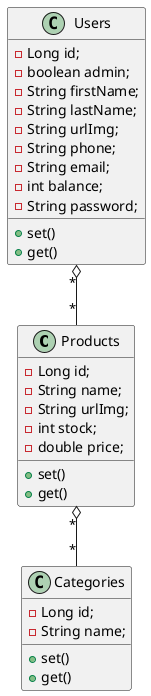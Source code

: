 @startuml

class Products {

    - Long id;
    - String name;
    - String urlImg;
    - int stock;
    - double price;

    + set()
    + get()
}

class Users {

    - Long id;
    - boolean admin;
    - String firstName;
    - String lastName;
    - String urlImg;
    - String phone;
    - String email;
    - int balance;
    - String password;

    + set()
    + get()
}

class Categories {

    - Long id;
    - String name;

    + set()
    + get()
}

 Products "*" o-- "*" Categories
 Users "*" o-- "*" Products

@enduml